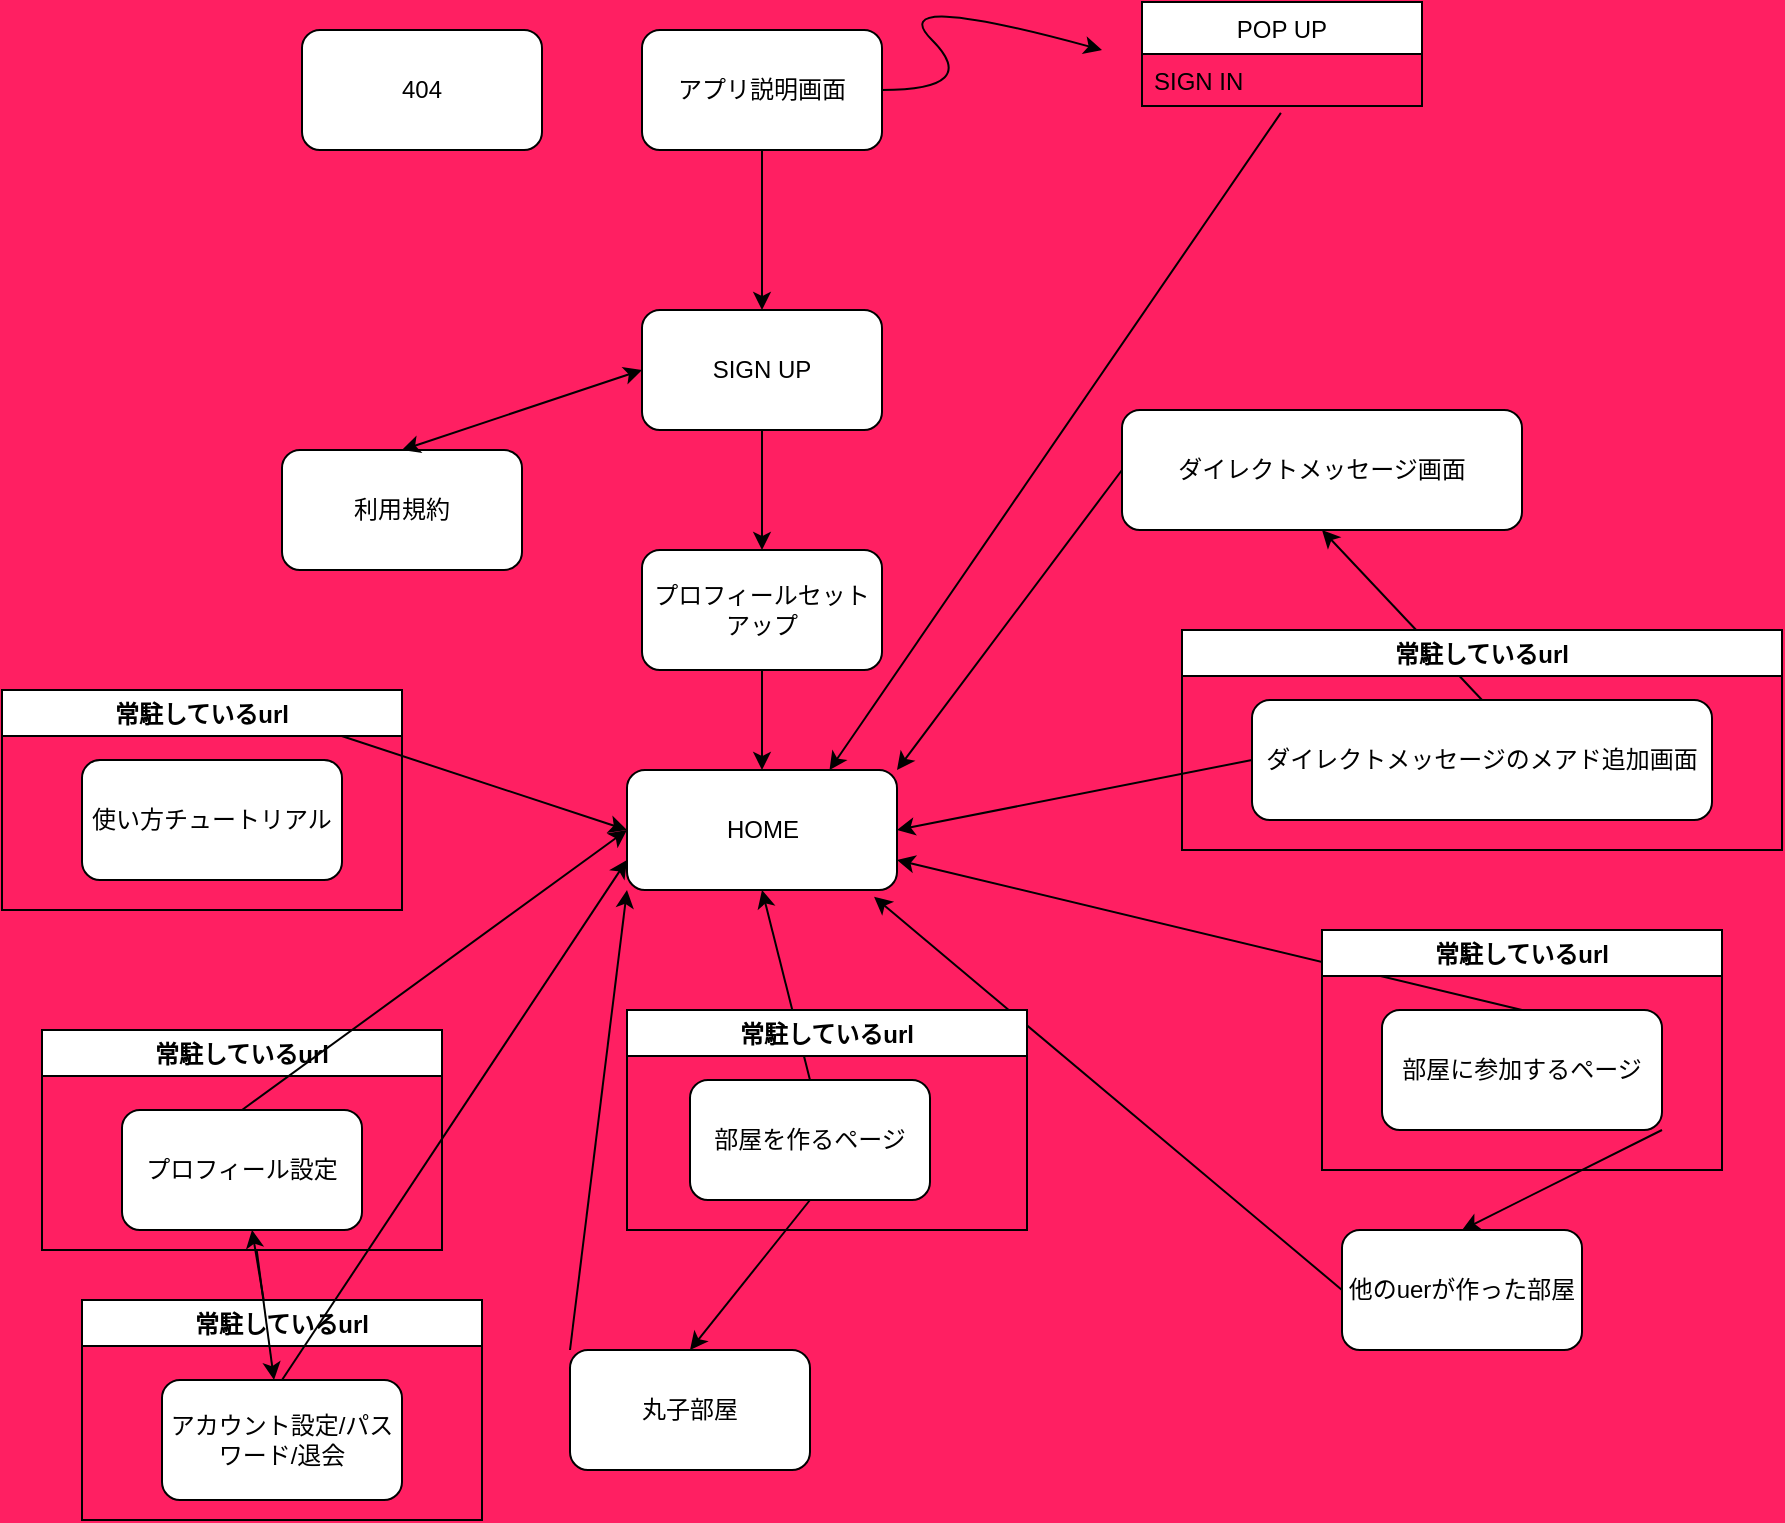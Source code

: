 <mxfile>
    <diagram id="GL-izZTR4bJlGbqVzzfn" name="Page-1">
        <mxGraphModel dx="984" dy="567" grid="1" gridSize="10" guides="1" tooltips="1" connect="1" arrows="1" fold="1" page="1" pageScale="1" pageWidth="827" pageHeight="1169" background="#FF1F62" math="0" shadow="0">
            <root>
                <mxCell id="0"/>
                <mxCell id="1" parent="0"/>
                <mxCell id="2" value="アプリ説明画面" style="rounded=1;whiteSpace=wrap;html=1;" parent="1" vertex="1">
                    <mxGeometry x="330" y="30" width="120" height="60" as="geometry"/>
                </mxCell>
                <mxCell id="7" value="プロフィールセットアップ" style="rounded=1;whiteSpace=wrap;html=1;" parent="1" vertex="1">
                    <mxGeometry x="330" y="290" width="120" height="60" as="geometry"/>
                </mxCell>
                <mxCell id="8" value="利用規約" style="rounded=1;whiteSpace=wrap;html=1;" parent="1" vertex="1">
                    <mxGeometry x="150" y="240" width="120" height="60" as="geometry"/>
                </mxCell>
                <mxCell id="9" value="SIGN UP" style="rounded=1;whiteSpace=wrap;html=1;" parent="1" vertex="1">
                    <mxGeometry x="330" y="170" width="120" height="60" as="geometry"/>
                </mxCell>
                <mxCell id="16" value="" style="curved=1;endArrow=classic;html=1;" parent="1" edge="1">
                    <mxGeometry width="50" height="50" relative="1" as="geometry">
                        <mxPoint x="450" y="60" as="sourcePoint"/>
                        <mxPoint x="560" y="40" as="targetPoint"/>
                        <Array as="points">
                            <mxPoint x="500" y="60"/>
                            <mxPoint x="450" y="10"/>
                        </Array>
                    </mxGeometry>
                </mxCell>
                <mxCell id="18" value="POP UP" style="swimlane;fontStyle=0;childLayout=stackLayout;horizontal=1;startSize=26;horizontalStack=0;resizeParent=1;resizeParentMax=0;resizeLast=0;collapsible=1;marginBottom=0;" parent="1" vertex="1">
                    <mxGeometry x="580" y="16" width="140" height="52" as="geometry"/>
                </mxCell>
                <mxCell id="19" value="SIGN IN&#10;" style="text;strokeColor=none;fillColor=none;align=left;verticalAlign=top;spacingLeft=4;spacingRight=4;overflow=hidden;rotatable=0;points=[[0,0.5],[1,0.5]];portConstraint=eastwest;" parent="18" vertex="1">
                    <mxGeometry y="26" width="140" height="26" as="geometry"/>
                </mxCell>
                <mxCell id="22" value="" style="endArrow=classic;html=1;exitX=0.5;exitY=1;exitDx=0;exitDy=0;entryX=0.5;entryY=0;entryDx=0;entryDy=0;" parent="1" source="2" target="9" edge="1">
                    <mxGeometry width="50" height="50" relative="1" as="geometry">
                        <mxPoint x="390" y="320" as="sourcePoint"/>
                        <mxPoint x="440" y="270" as="targetPoint"/>
                    </mxGeometry>
                </mxCell>
                <mxCell id="27" value="" style="endArrow=classic;startArrow=classic;html=1;exitX=0.5;exitY=0;exitDx=0;exitDy=0;entryX=0;entryY=0.5;entryDx=0;entryDy=0;" parent="1" source="8" target="9" edge="1">
                    <mxGeometry width="50" height="50" relative="1" as="geometry">
                        <mxPoint x="220" y="220" as="sourcePoint"/>
                        <mxPoint x="260" y="190" as="targetPoint"/>
                    </mxGeometry>
                </mxCell>
                <mxCell id="28" value="" style="endArrow=classic;html=1;exitX=0.5;exitY=1;exitDx=0;exitDy=0;entryX=0.5;entryY=0;entryDx=0;entryDy=0;" parent="1" source="9" target="7" edge="1">
                    <mxGeometry width="50" height="50" relative="1" as="geometry">
                        <mxPoint x="390" y="320" as="sourcePoint"/>
                        <mxPoint x="440" y="270" as="targetPoint"/>
                    </mxGeometry>
                </mxCell>
                <mxCell id="30" value="丸子部屋" style="rounded=1;whiteSpace=wrap;html=1;" parent="1" vertex="1">
                    <mxGeometry x="294" y="690" width="120" height="60" as="geometry"/>
                </mxCell>
                <mxCell id="31" value="部屋を作るページ" style="rounded=1;whiteSpace=wrap;html=1;" parent="1" vertex="1">
                    <mxGeometry x="354" y="555" width="120" height="60" as="geometry"/>
                </mxCell>
                <mxCell id="33" value="HOME" style="rounded=1;whiteSpace=wrap;html=1;" parent="1" vertex="1">
                    <mxGeometry x="322.5" y="400" width="135" height="60" as="geometry"/>
                </mxCell>
                <mxCell id="37" value="" style="endArrow=classic;html=1;exitX=0.5;exitY=1;exitDx=0;exitDy=0;entryX=0.5;entryY=0;entryDx=0;entryDy=0;" parent="1" source="7" target="33" edge="1">
                    <mxGeometry width="50" height="50" relative="1" as="geometry">
                        <mxPoint x="390" y="410" as="sourcePoint"/>
                        <mxPoint x="440" y="360" as="targetPoint"/>
                    </mxGeometry>
                </mxCell>
                <mxCell id="38" value="" style="endArrow=classic;html=1;exitX=0.5;exitY=0;exitDx=0;exitDy=0;entryX=0;entryY=0.5;entryDx=0;entryDy=0;startArrow=none;" parent="1" source="60" target="33" edge="1">
                    <mxGeometry width="50" height="50" relative="1" as="geometry">
                        <mxPoint x="390" y="410" as="sourcePoint"/>
                        <mxPoint x="320" y="440" as="targetPoint"/>
                    </mxGeometry>
                </mxCell>
                <mxCell id="39" value="" style="endArrow=classic;html=1;entryX=0.5;entryY=1;entryDx=0;entryDy=0;exitX=0.5;exitY=0;exitDx=0;exitDy=0;" parent="1" source="31" target="33" edge="1">
                    <mxGeometry width="50" height="50" relative="1" as="geometry">
                        <mxPoint x="365" y="550" as="sourcePoint"/>
                        <mxPoint x="415" y="500" as="targetPoint"/>
                    </mxGeometry>
                </mxCell>
                <mxCell id="40" value="他のuerが作った部屋" style="rounded=1;whiteSpace=wrap;html=1;" parent="1" vertex="1">
                    <mxGeometry x="680" y="630" width="120" height="60" as="geometry"/>
                </mxCell>
                <mxCell id="45" value="" style="endArrow=classic;html=1;exitX=0.5;exitY=1;exitDx=0;exitDy=0;entryX=0.5;entryY=0;entryDx=0;entryDy=0;" parent="1" source="31" target="30" edge="1">
                    <mxGeometry width="50" height="50" relative="1" as="geometry">
                        <mxPoint x="390" y="710" as="sourcePoint"/>
                        <mxPoint x="440" y="660" as="targetPoint"/>
                    </mxGeometry>
                </mxCell>
                <mxCell id="47" value="" style="endArrow=classic;html=1;exitX=0.5;exitY=0;exitDx=0;exitDy=0;entryX=1;entryY=0.75;entryDx=0;entryDy=0;" parent="1" source="42" target="33" edge="1">
                    <mxGeometry width="50" height="50" relative="1" as="geometry">
                        <mxPoint x="390" y="600" as="sourcePoint"/>
                        <mxPoint x="440" y="550" as="targetPoint"/>
                    </mxGeometry>
                </mxCell>
                <mxCell id="49" value="" style="endArrow=classic;html=1;exitX=1;exitY=1;exitDx=0;exitDy=0;entryX=0.5;entryY=0;entryDx=0;entryDy=0;" parent="1" source="42" target="40" edge="1">
                    <mxGeometry width="50" height="50" relative="1" as="geometry">
                        <mxPoint x="390" y="600" as="sourcePoint"/>
                        <mxPoint x="440" y="550" as="targetPoint"/>
                    </mxGeometry>
                </mxCell>
                <mxCell id="50" value="" style="endArrow=classic;html=1;exitX=0;exitY=0.5;exitDx=0;exitDy=0;entryX=1;entryY=0.5;entryDx=0;entryDy=0;" parent="1" source="5" target="33" edge="1">
                    <mxGeometry width="50" height="50" relative="1" as="geometry">
                        <mxPoint x="390" y="300" as="sourcePoint"/>
                        <mxPoint x="440" y="250" as="targetPoint"/>
                    </mxGeometry>
                </mxCell>
                <mxCell id="51" value="ダイレクトメッセージ画面" style="rounded=1;whiteSpace=wrap;html=1;" parent="1" vertex="1">
                    <mxGeometry x="570" y="220" width="200" height="60" as="geometry"/>
                </mxCell>
                <mxCell id="52" value="" style="endArrow=classic;html=1;exitX=0;exitY=0;exitDx=0;exitDy=0;entryX=0;entryY=1;entryDx=0;entryDy=0;" parent="1" source="30" target="33" edge="1">
                    <mxGeometry width="50" height="50" relative="1" as="geometry">
                        <mxPoint x="410" y="580" as="sourcePoint"/>
                        <mxPoint x="460" y="530" as="targetPoint"/>
                    </mxGeometry>
                </mxCell>
                <mxCell id="54" value="" style="endArrow=classic;html=1;exitX=0;exitY=0.5;exitDx=0;exitDy=0;entryX=0.915;entryY=1.057;entryDx=0;entryDy=0;entryPerimeter=0;" parent="1" source="40" target="33" edge="1">
                    <mxGeometry width="50" height="50" relative="1" as="geometry">
                        <mxPoint x="500" y="580" as="sourcePoint"/>
                        <mxPoint x="550" y="530" as="targetPoint"/>
                    </mxGeometry>
                </mxCell>
                <mxCell id="55" value="" style="endArrow=classic;html=1;exitX=0.5;exitY=0;exitDx=0;exitDy=0;entryX=0.5;entryY=1;entryDx=0;entryDy=0;" parent="1" source="5" target="51" edge="1">
                    <mxGeometry width="50" height="50" relative="1" as="geometry">
                        <mxPoint x="500" y="480" as="sourcePoint"/>
                        <mxPoint x="550" y="430" as="targetPoint"/>
                    </mxGeometry>
                </mxCell>
                <mxCell id="56" value="" style="endArrow=classic;html=1;exitX=0;exitY=0.5;exitDx=0;exitDy=0;entryX=1;entryY=0;entryDx=0;entryDy=0;" parent="1" source="51" target="33" edge="1">
                    <mxGeometry width="50" height="50" relative="1" as="geometry">
                        <mxPoint x="500" y="480" as="sourcePoint"/>
                        <mxPoint x="550" y="430" as="targetPoint"/>
                    </mxGeometry>
                </mxCell>
                <mxCell id="57" value="常駐しているurl" style="swimlane;" parent="1" vertex="1">
                    <mxGeometry x="322.5" y="520" width="200" height="110" as="geometry"/>
                </mxCell>
                <mxCell id="58" value="常駐しているurl" style="swimlane;" parent="1" vertex="1">
                    <mxGeometry x="670" y="480" width="200" height="120" as="geometry"/>
                </mxCell>
                <mxCell id="42" value="部屋に参加するページ" style="rounded=1;whiteSpace=wrap;html=1;" parent="58" vertex="1">
                    <mxGeometry x="30" y="40" width="140" height="60" as="geometry"/>
                </mxCell>
                <mxCell id="59" value="常駐しているurl" style="swimlane;" parent="1" vertex="1">
                    <mxGeometry x="600" y="330" width="300" height="110" as="geometry"/>
                </mxCell>
                <mxCell id="5" value="ダイレクトメッセージのメアド追加画面" style="rounded=1;whiteSpace=wrap;html=1;" parent="59" vertex="1">
                    <mxGeometry x="35" y="35" width="230" height="60" as="geometry"/>
                </mxCell>
                <mxCell id="60" value="常駐しているurl" style="swimlane;" parent="1" vertex="1">
                    <mxGeometry x="10" y="360" width="200" height="110" as="geometry"/>
                </mxCell>
                <mxCell id="6" value="使い方チュートリアル" style="rounded=1;whiteSpace=wrap;html=1;" parent="60" vertex="1">
                    <mxGeometry x="40" y="35" width="130" height="60" as="geometry"/>
                </mxCell>
                <mxCell id="70" value="" style="edgeStyle=none;html=1;" edge="1" parent="1" source="62" target="3">
                    <mxGeometry relative="1" as="geometry"/>
                </mxCell>
                <mxCell id="62" value="常駐しているurl" style="swimlane;" parent="1" vertex="1">
                    <mxGeometry x="50" y="665" width="200" height="110" as="geometry"/>
                </mxCell>
                <mxCell id="4" value="アカウント設定/パスワード/退会" style="rounded=1;whiteSpace=wrap;html=1;" parent="62" vertex="1">
                    <mxGeometry x="40" y="40" width="120" height="60" as="geometry"/>
                </mxCell>
                <mxCell id="63" value="" style="endArrow=classic;html=1;entryX=0;entryY=0.75;entryDx=0;entryDy=0;exitX=0.5;exitY=0;exitDx=0;exitDy=0;" parent="1" source="4" target="33" edge="1">
                    <mxGeometry width="50" height="50" relative="1" as="geometry">
                        <mxPoint x="150" y="590" as="sourcePoint"/>
                        <mxPoint x="320" y="460" as="targetPoint"/>
                    </mxGeometry>
                </mxCell>
                <mxCell id="71" value="" style="edgeStyle=none;html=1;" edge="1" parent="1" source="64" target="4">
                    <mxGeometry relative="1" as="geometry"/>
                </mxCell>
                <mxCell id="64" value="常駐しているurl" style="swimlane;" parent="1" vertex="1">
                    <mxGeometry x="30" y="530" width="200" height="110" as="geometry"/>
                </mxCell>
                <mxCell id="3" value="プロフィール設定" style="rounded=1;whiteSpace=wrap;html=1;" parent="64" vertex="1">
                    <mxGeometry x="40" y="40" width="120" height="60" as="geometry"/>
                </mxCell>
                <mxCell id="67" style="edgeStyle=none;html=1;exitX=0.5;exitY=0;exitDx=0;exitDy=0;entryX=0;entryY=0.5;entryDx=0;entryDy=0;" parent="1" source="3" target="33" edge="1">
                    <mxGeometry relative="1" as="geometry"/>
                </mxCell>
                <mxCell id="68" value="404" style="rounded=1;whiteSpace=wrap;html=1;" parent="1" vertex="1">
                    <mxGeometry x="160" y="30" width="120" height="60" as="geometry"/>
                </mxCell>
                <mxCell id="69" value="" style="endArrow=classic;html=1;exitX=0.496;exitY=1.131;exitDx=0;exitDy=0;exitPerimeter=0;entryX=0.75;entryY=0;entryDx=0;entryDy=0;" edge="1" parent="1" source="19" target="33">
                    <mxGeometry width="50" height="50" relative="1" as="geometry">
                        <mxPoint x="610" y="310" as="sourcePoint"/>
                        <mxPoint x="660" y="260" as="targetPoint"/>
                    </mxGeometry>
                </mxCell>
            </root>
        </mxGraphModel>
    </diagram>
</mxfile>